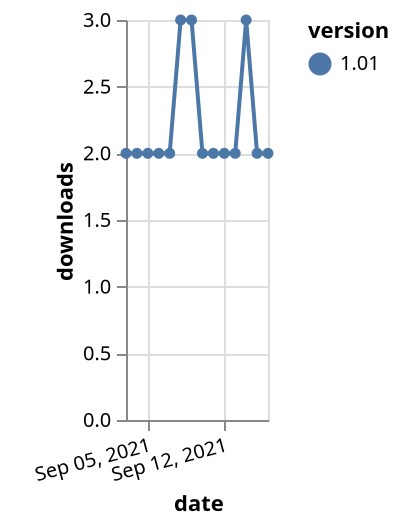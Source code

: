 {"$schema": "https://vega.github.io/schema/vega-lite/v5.json", "description": "A simple bar chart with embedded data.", "data": {"values": [{"date": "2021-09-03", "total": 3559, "delta": 2, "version": "1.01"}, {"date": "2021-09-04", "total": 3561, "delta": 2, "version": "1.01"}, {"date": "2021-09-05", "total": 3563, "delta": 2, "version": "1.01"}, {"date": "2021-09-06", "total": 3565, "delta": 2, "version": "1.01"}, {"date": "2021-09-07", "total": 3567, "delta": 2, "version": "1.01"}, {"date": "2021-09-08", "total": 3570, "delta": 3, "version": "1.01"}, {"date": "2021-09-09", "total": 3573, "delta": 3, "version": "1.01"}, {"date": "2021-09-10", "total": 3575, "delta": 2, "version": "1.01"}, {"date": "2021-09-11", "total": 3577, "delta": 2, "version": "1.01"}, {"date": "2021-09-12", "total": 3579, "delta": 2, "version": "1.01"}, {"date": "2021-09-13", "total": 3581, "delta": 2, "version": "1.01"}, {"date": "2021-09-14", "total": 3584, "delta": 3, "version": "1.01"}, {"date": "2021-09-15", "total": 3586, "delta": 2, "version": "1.01"}, {"date": "2021-09-16", "total": 3588, "delta": 2, "version": "1.01"}]}, "width": "container", "mark": {"type": "line", "point": {"filled": true}}, "encoding": {"x": {"field": "date", "type": "temporal", "timeUnit": "yearmonthdate", "title": "date", "axis": {"labelAngle": -15}}, "y": {"field": "delta", "type": "quantitative", "title": "downloads"}, "color": {"field": "version", "type": "nominal"}, "tooltip": {"field": "delta"}}}